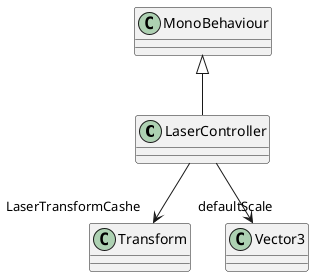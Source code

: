 @startuml
class LaserController {
}
MonoBehaviour <|-- LaserController
LaserController --> "LaserTransformCashe" Transform
LaserController --> "defaultScale" Vector3
@enduml
